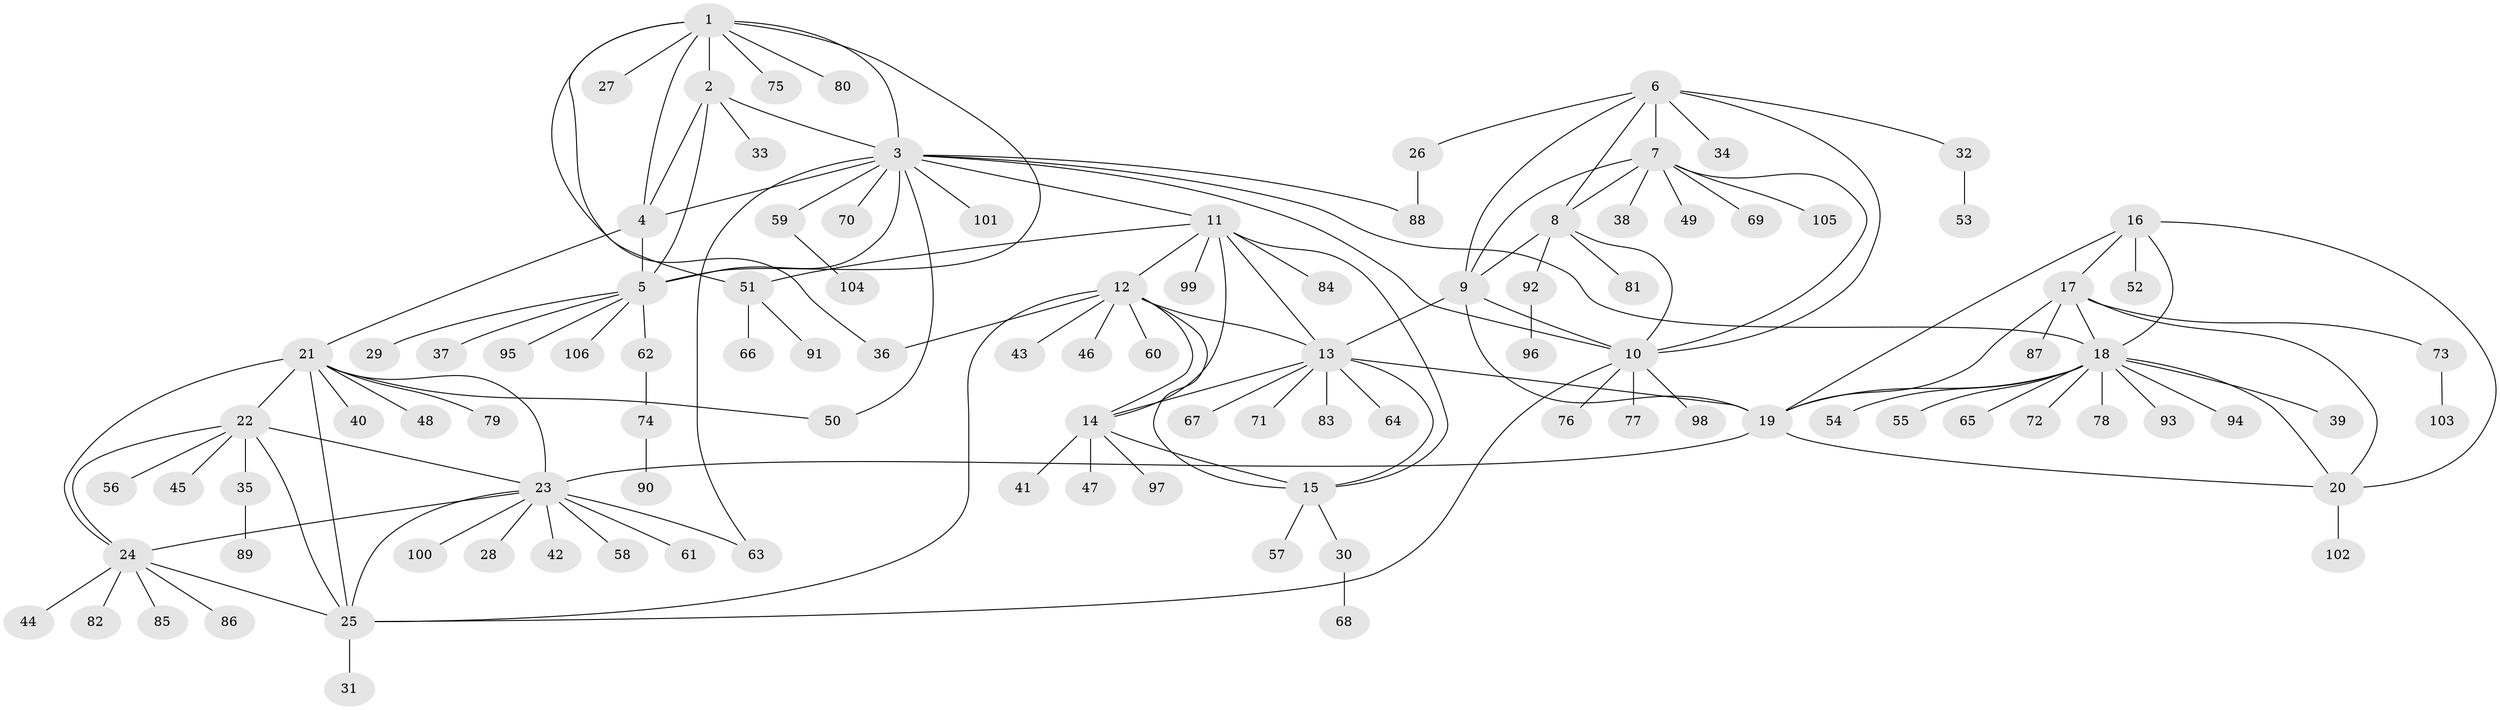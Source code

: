 // Generated by graph-tools (version 1.1) at 2025/55/03/09/25 04:55:15]
// undirected, 106 vertices, 146 edges
graph export_dot {
graph [start="1"]
  node [color=gray90,style=filled];
  1;
  2;
  3;
  4;
  5;
  6;
  7;
  8;
  9;
  10;
  11;
  12;
  13;
  14;
  15;
  16;
  17;
  18;
  19;
  20;
  21;
  22;
  23;
  24;
  25;
  26;
  27;
  28;
  29;
  30;
  31;
  32;
  33;
  34;
  35;
  36;
  37;
  38;
  39;
  40;
  41;
  42;
  43;
  44;
  45;
  46;
  47;
  48;
  49;
  50;
  51;
  52;
  53;
  54;
  55;
  56;
  57;
  58;
  59;
  60;
  61;
  62;
  63;
  64;
  65;
  66;
  67;
  68;
  69;
  70;
  71;
  72;
  73;
  74;
  75;
  76;
  77;
  78;
  79;
  80;
  81;
  82;
  83;
  84;
  85;
  86;
  87;
  88;
  89;
  90;
  91;
  92;
  93;
  94;
  95;
  96;
  97;
  98;
  99;
  100;
  101;
  102;
  103;
  104;
  105;
  106;
  1 -- 2;
  1 -- 3;
  1 -- 4;
  1 -- 5;
  1 -- 27;
  1 -- 36;
  1 -- 51;
  1 -- 75;
  1 -- 80;
  2 -- 3;
  2 -- 4;
  2 -- 5;
  2 -- 33;
  3 -- 4;
  3 -- 5;
  3 -- 10;
  3 -- 11;
  3 -- 18;
  3 -- 50;
  3 -- 59;
  3 -- 63;
  3 -- 70;
  3 -- 88;
  3 -- 101;
  4 -- 5;
  4 -- 21;
  5 -- 29;
  5 -- 37;
  5 -- 62;
  5 -- 95;
  5 -- 106;
  6 -- 7;
  6 -- 8;
  6 -- 9;
  6 -- 10;
  6 -- 26;
  6 -- 32;
  6 -- 34;
  7 -- 8;
  7 -- 9;
  7 -- 10;
  7 -- 38;
  7 -- 49;
  7 -- 69;
  7 -- 105;
  8 -- 9;
  8 -- 10;
  8 -- 81;
  8 -- 92;
  9 -- 10;
  9 -- 13;
  9 -- 19;
  10 -- 25;
  10 -- 76;
  10 -- 77;
  10 -- 98;
  11 -- 12;
  11 -- 13;
  11 -- 14;
  11 -- 15;
  11 -- 51;
  11 -- 84;
  11 -- 99;
  12 -- 13;
  12 -- 14;
  12 -- 15;
  12 -- 25;
  12 -- 36;
  12 -- 43;
  12 -- 46;
  12 -- 60;
  13 -- 14;
  13 -- 15;
  13 -- 19;
  13 -- 64;
  13 -- 67;
  13 -- 71;
  13 -- 83;
  14 -- 15;
  14 -- 41;
  14 -- 47;
  14 -- 97;
  15 -- 30;
  15 -- 57;
  16 -- 17;
  16 -- 18;
  16 -- 19;
  16 -- 20;
  16 -- 52;
  17 -- 18;
  17 -- 19;
  17 -- 20;
  17 -- 73;
  17 -- 87;
  18 -- 19;
  18 -- 20;
  18 -- 39;
  18 -- 54;
  18 -- 55;
  18 -- 65;
  18 -- 72;
  18 -- 78;
  18 -- 93;
  18 -- 94;
  19 -- 20;
  19 -- 23;
  20 -- 102;
  21 -- 22;
  21 -- 23;
  21 -- 24;
  21 -- 25;
  21 -- 40;
  21 -- 48;
  21 -- 50;
  21 -- 79;
  22 -- 23;
  22 -- 24;
  22 -- 25;
  22 -- 35;
  22 -- 45;
  22 -- 56;
  23 -- 24;
  23 -- 25;
  23 -- 28;
  23 -- 42;
  23 -- 58;
  23 -- 61;
  23 -- 63;
  23 -- 100;
  24 -- 25;
  24 -- 44;
  24 -- 82;
  24 -- 85;
  24 -- 86;
  25 -- 31;
  26 -- 88;
  30 -- 68;
  32 -- 53;
  35 -- 89;
  51 -- 66;
  51 -- 91;
  59 -- 104;
  62 -- 74;
  73 -- 103;
  74 -- 90;
  92 -- 96;
}
